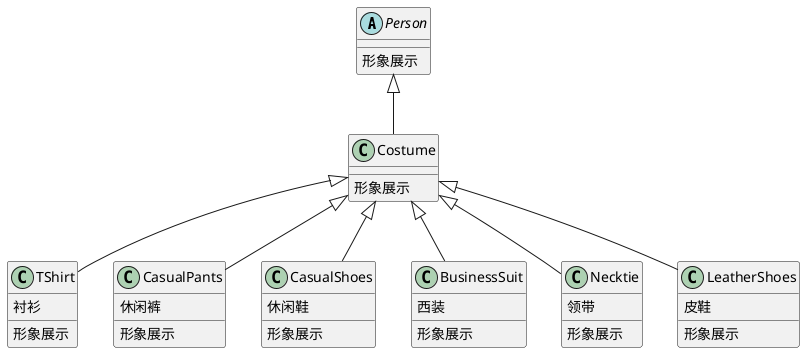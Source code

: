 @startuml

abstract class Person{
{method} 形象展示
}

class Costume{
{method} 形象展示
}

class TShirt{
{field} 衬衫
{method} 形象展示
}

class CasualPants{
{field} 休闲裤
{method} 形象展示
}

class CasualShoes{
{field} 休闲鞋
{method} 形象展示
}

class BusinessSuit{
{field} 西装
{method} 形象展示
}

class Necktie{
{field} 领带
{method} 形象展示
}

class LeatherShoes{
{field} 皮鞋
{method} 形象展示
}

Person <|-- Costume
Costume <|-- TShirt
Costume <|-- CasualPants
Costume <|-- CasualShoes
Costume <|-- BusinessSuit
Costume <|-- Necktie
Costume <|-- LeatherShoes

@enduml